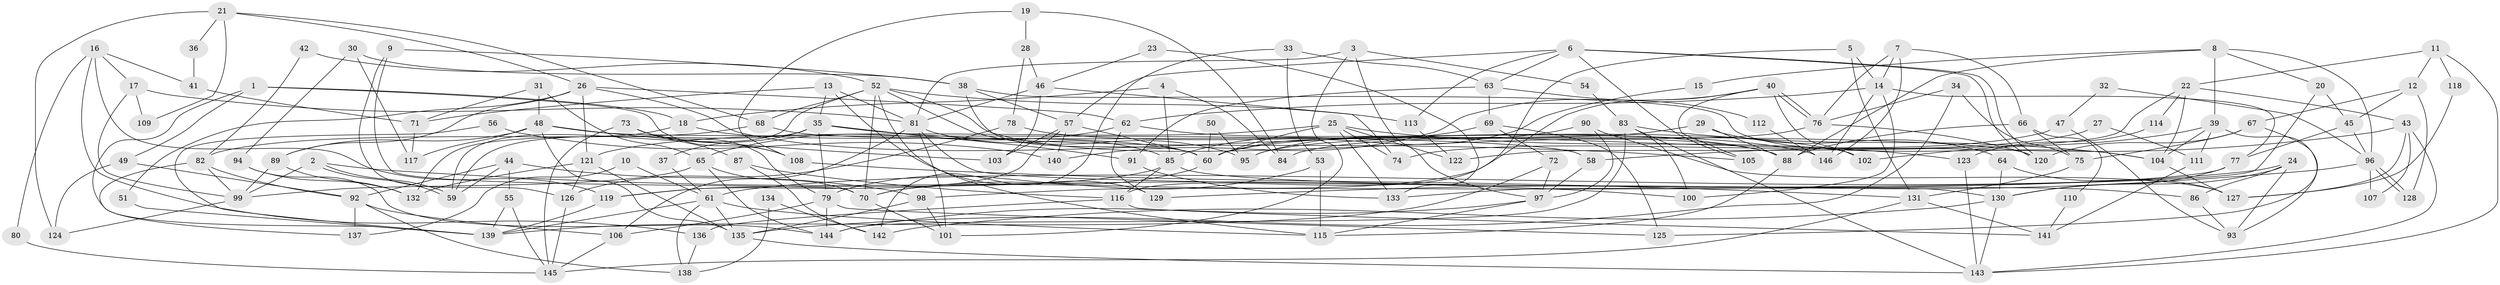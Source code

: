 // Generated by graph-tools (version 1.1) at 2025/02/03/09/25 03:02:02]
// undirected, 146 vertices, 292 edges
graph export_dot {
graph [start="1"]
  node [color=gray90,style=filled];
  1;
  2;
  3;
  4;
  5;
  6;
  7;
  8;
  9;
  10;
  11;
  12;
  13;
  14;
  15;
  16;
  17;
  18;
  19;
  20;
  21;
  22;
  23;
  24;
  25;
  26;
  27;
  28;
  29;
  30;
  31;
  32;
  33;
  34;
  35;
  36;
  37;
  38;
  39;
  40;
  41;
  42;
  43;
  44;
  45;
  46;
  47;
  48;
  49;
  50;
  51;
  52;
  53;
  54;
  55;
  56;
  57;
  58;
  59;
  60;
  61;
  62;
  63;
  64;
  65;
  66;
  67;
  68;
  69;
  70;
  71;
  72;
  73;
  74;
  75;
  76;
  77;
  78;
  79;
  80;
  81;
  82;
  83;
  84;
  85;
  86;
  87;
  88;
  89;
  90;
  91;
  92;
  93;
  94;
  95;
  96;
  97;
  98;
  99;
  100;
  101;
  102;
  103;
  104;
  105;
  106;
  107;
  108;
  109;
  110;
  111;
  112;
  113;
  114;
  115;
  116;
  117;
  118;
  119;
  120;
  121;
  122;
  123;
  124;
  125;
  126;
  127;
  128;
  129;
  130;
  131;
  132;
  133;
  134;
  135;
  136;
  137;
  138;
  139;
  140;
  141;
  142;
  143;
  144;
  145;
  146;
  1 -- 139;
  1 -- 49;
  1 -- 18;
  1 -- 108;
  2 -- 59;
  2 -- 59;
  2 -- 99;
  2 -- 100;
  3 -- 101;
  3 -- 81;
  3 -- 54;
  3 -- 97;
  4 -- 84;
  4 -- 18;
  4 -- 85;
  5 -- 14;
  5 -- 116;
  5 -- 131;
  6 -- 57;
  6 -- 120;
  6 -- 120;
  6 -- 63;
  6 -- 105;
  6 -- 113;
  7 -- 76;
  7 -- 14;
  7 -- 66;
  7 -- 146;
  8 -- 88;
  8 -- 96;
  8 -- 15;
  8 -- 20;
  8 -- 39;
  9 -- 70;
  9 -- 126;
  9 -- 38;
  10 -- 137;
  10 -- 61;
  11 -- 143;
  11 -- 22;
  11 -- 12;
  11 -- 118;
  12 -- 45;
  12 -- 67;
  12 -- 128;
  13 -- 81;
  13 -- 129;
  13 -- 35;
  13 -- 71;
  14 -- 146;
  14 -- 100;
  14 -- 62;
  14 -- 77;
  15 -- 60;
  16 -- 119;
  16 -- 17;
  16 -- 41;
  16 -- 80;
  16 -- 136;
  17 -- 81;
  17 -- 99;
  17 -- 109;
  18 -- 60;
  18 -- 132;
  19 -- 108;
  19 -- 28;
  19 -- 84;
  20 -- 133;
  20 -- 45;
  21 -- 26;
  21 -- 68;
  21 -- 36;
  21 -- 109;
  21 -- 124;
  22 -- 104;
  22 -- 43;
  22 -- 114;
  22 -- 122;
  23 -- 46;
  23 -- 133;
  24 -- 61;
  24 -- 86;
  24 -- 93;
  24 -- 130;
  25 -- 122;
  25 -- 60;
  25 -- 74;
  25 -- 121;
  25 -- 123;
  25 -- 133;
  26 -- 121;
  26 -- 88;
  26 -- 51;
  26 -- 62;
  26 -- 89;
  27 -- 74;
  27 -- 111;
  28 -- 78;
  28 -- 46;
  29 -- 88;
  29 -- 95;
  29 -- 64;
  30 -- 94;
  30 -- 38;
  30 -- 117;
  31 -- 65;
  31 -- 48;
  31 -- 71;
  32 -- 47;
  32 -- 96;
  33 -- 53;
  33 -- 63;
  33 -- 142;
  34 -- 135;
  34 -- 75;
  34 -- 76;
  35 -- 59;
  35 -- 37;
  35 -- 79;
  35 -- 91;
  35 -- 105;
  36 -- 41;
  37 -- 61;
  38 -- 57;
  38 -- 60;
  38 -- 104;
  39 -- 104;
  39 -- 93;
  39 -- 102;
  39 -- 111;
  40 -- 76;
  40 -- 76;
  40 -- 105;
  40 -- 70;
  40 -- 102;
  40 -- 140;
  41 -- 71;
  42 -- 82;
  42 -- 52;
  43 -- 127;
  43 -- 143;
  43 -- 58;
  43 -- 107;
  44 -- 59;
  44 -- 98;
  44 -- 55;
  44 -- 92;
  45 -- 77;
  45 -- 96;
  46 -- 103;
  46 -- 81;
  46 -- 74;
  47 -- 93;
  47 -- 60;
  48 -- 58;
  48 -- 117;
  48 -- 89;
  48 -- 103;
  48 -- 135;
  49 -- 124;
  49 -- 92;
  50 -- 95;
  50 -- 60;
  51 -- 139;
  52 -- 88;
  52 -- 70;
  52 -- 59;
  52 -- 68;
  52 -- 95;
  52 -- 113;
  52 -- 115;
  53 -- 70;
  53 -- 115;
  54 -- 83;
  55 -- 145;
  55 -- 139;
  56 -- 140;
  56 -- 139;
  57 -- 119;
  57 -- 60;
  57 -- 103;
  57 -- 140;
  58 -- 97;
  60 -- 79;
  61 -- 115;
  61 -- 135;
  61 -- 138;
  61 -- 139;
  62 -- 65;
  62 -- 129;
  62 -- 146;
  63 -- 69;
  63 -- 91;
  63 -- 112;
  64 -- 130;
  64 -- 127;
  65 -- 99;
  65 -- 70;
  65 -- 144;
  66 -- 75;
  66 -- 88;
  66 -- 110;
  67 -- 120;
  67 -- 75;
  67 -- 125;
  68 -- 120;
  68 -- 82;
  69 -- 72;
  69 -- 85;
  69 -- 125;
  70 -- 101;
  71 -- 117;
  72 -- 97;
  72 -- 139;
  73 -- 145;
  73 -- 79;
  73 -- 87;
  73 -- 108;
  75 -- 131;
  76 -- 84;
  76 -- 120;
  77 -- 130;
  77 -- 98;
  78 -- 126;
  78 -- 102;
  79 -- 125;
  79 -- 106;
  79 -- 144;
  80 -- 145;
  81 -- 101;
  81 -- 106;
  81 -- 85;
  81 -- 130;
  82 -- 92;
  82 -- 99;
  82 -- 137;
  83 -- 143;
  83 -- 144;
  83 -- 100;
  83 -- 104;
  85 -- 86;
  85 -- 116;
  85 -- 119;
  86 -- 93;
  87 -- 142;
  87 -- 116;
  88 -- 115;
  89 -- 99;
  89 -- 132;
  90 -- 127;
  90 -- 97;
  90 -- 95;
  91 -- 133;
  92 -- 138;
  92 -- 106;
  92 -- 137;
  94 -- 144;
  94 -- 132;
  96 -- 128;
  96 -- 128;
  96 -- 107;
  96 -- 129;
  97 -- 144;
  97 -- 115;
  98 -- 135;
  98 -- 101;
  99 -- 124;
  104 -- 127;
  106 -- 145;
  108 -- 131;
  110 -- 141;
  111 -- 141;
  112 -- 146;
  113 -- 122;
  114 -- 123;
  116 -- 136;
  116 -- 141;
  118 -- 127;
  119 -- 139;
  121 -- 132;
  121 -- 126;
  121 -- 135;
  123 -- 143;
  126 -- 145;
  130 -- 142;
  130 -- 143;
  131 -- 141;
  131 -- 145;
  134 -- 138;
  134 -- 142;
  135 -- 143;
  136 -- 138;
}
